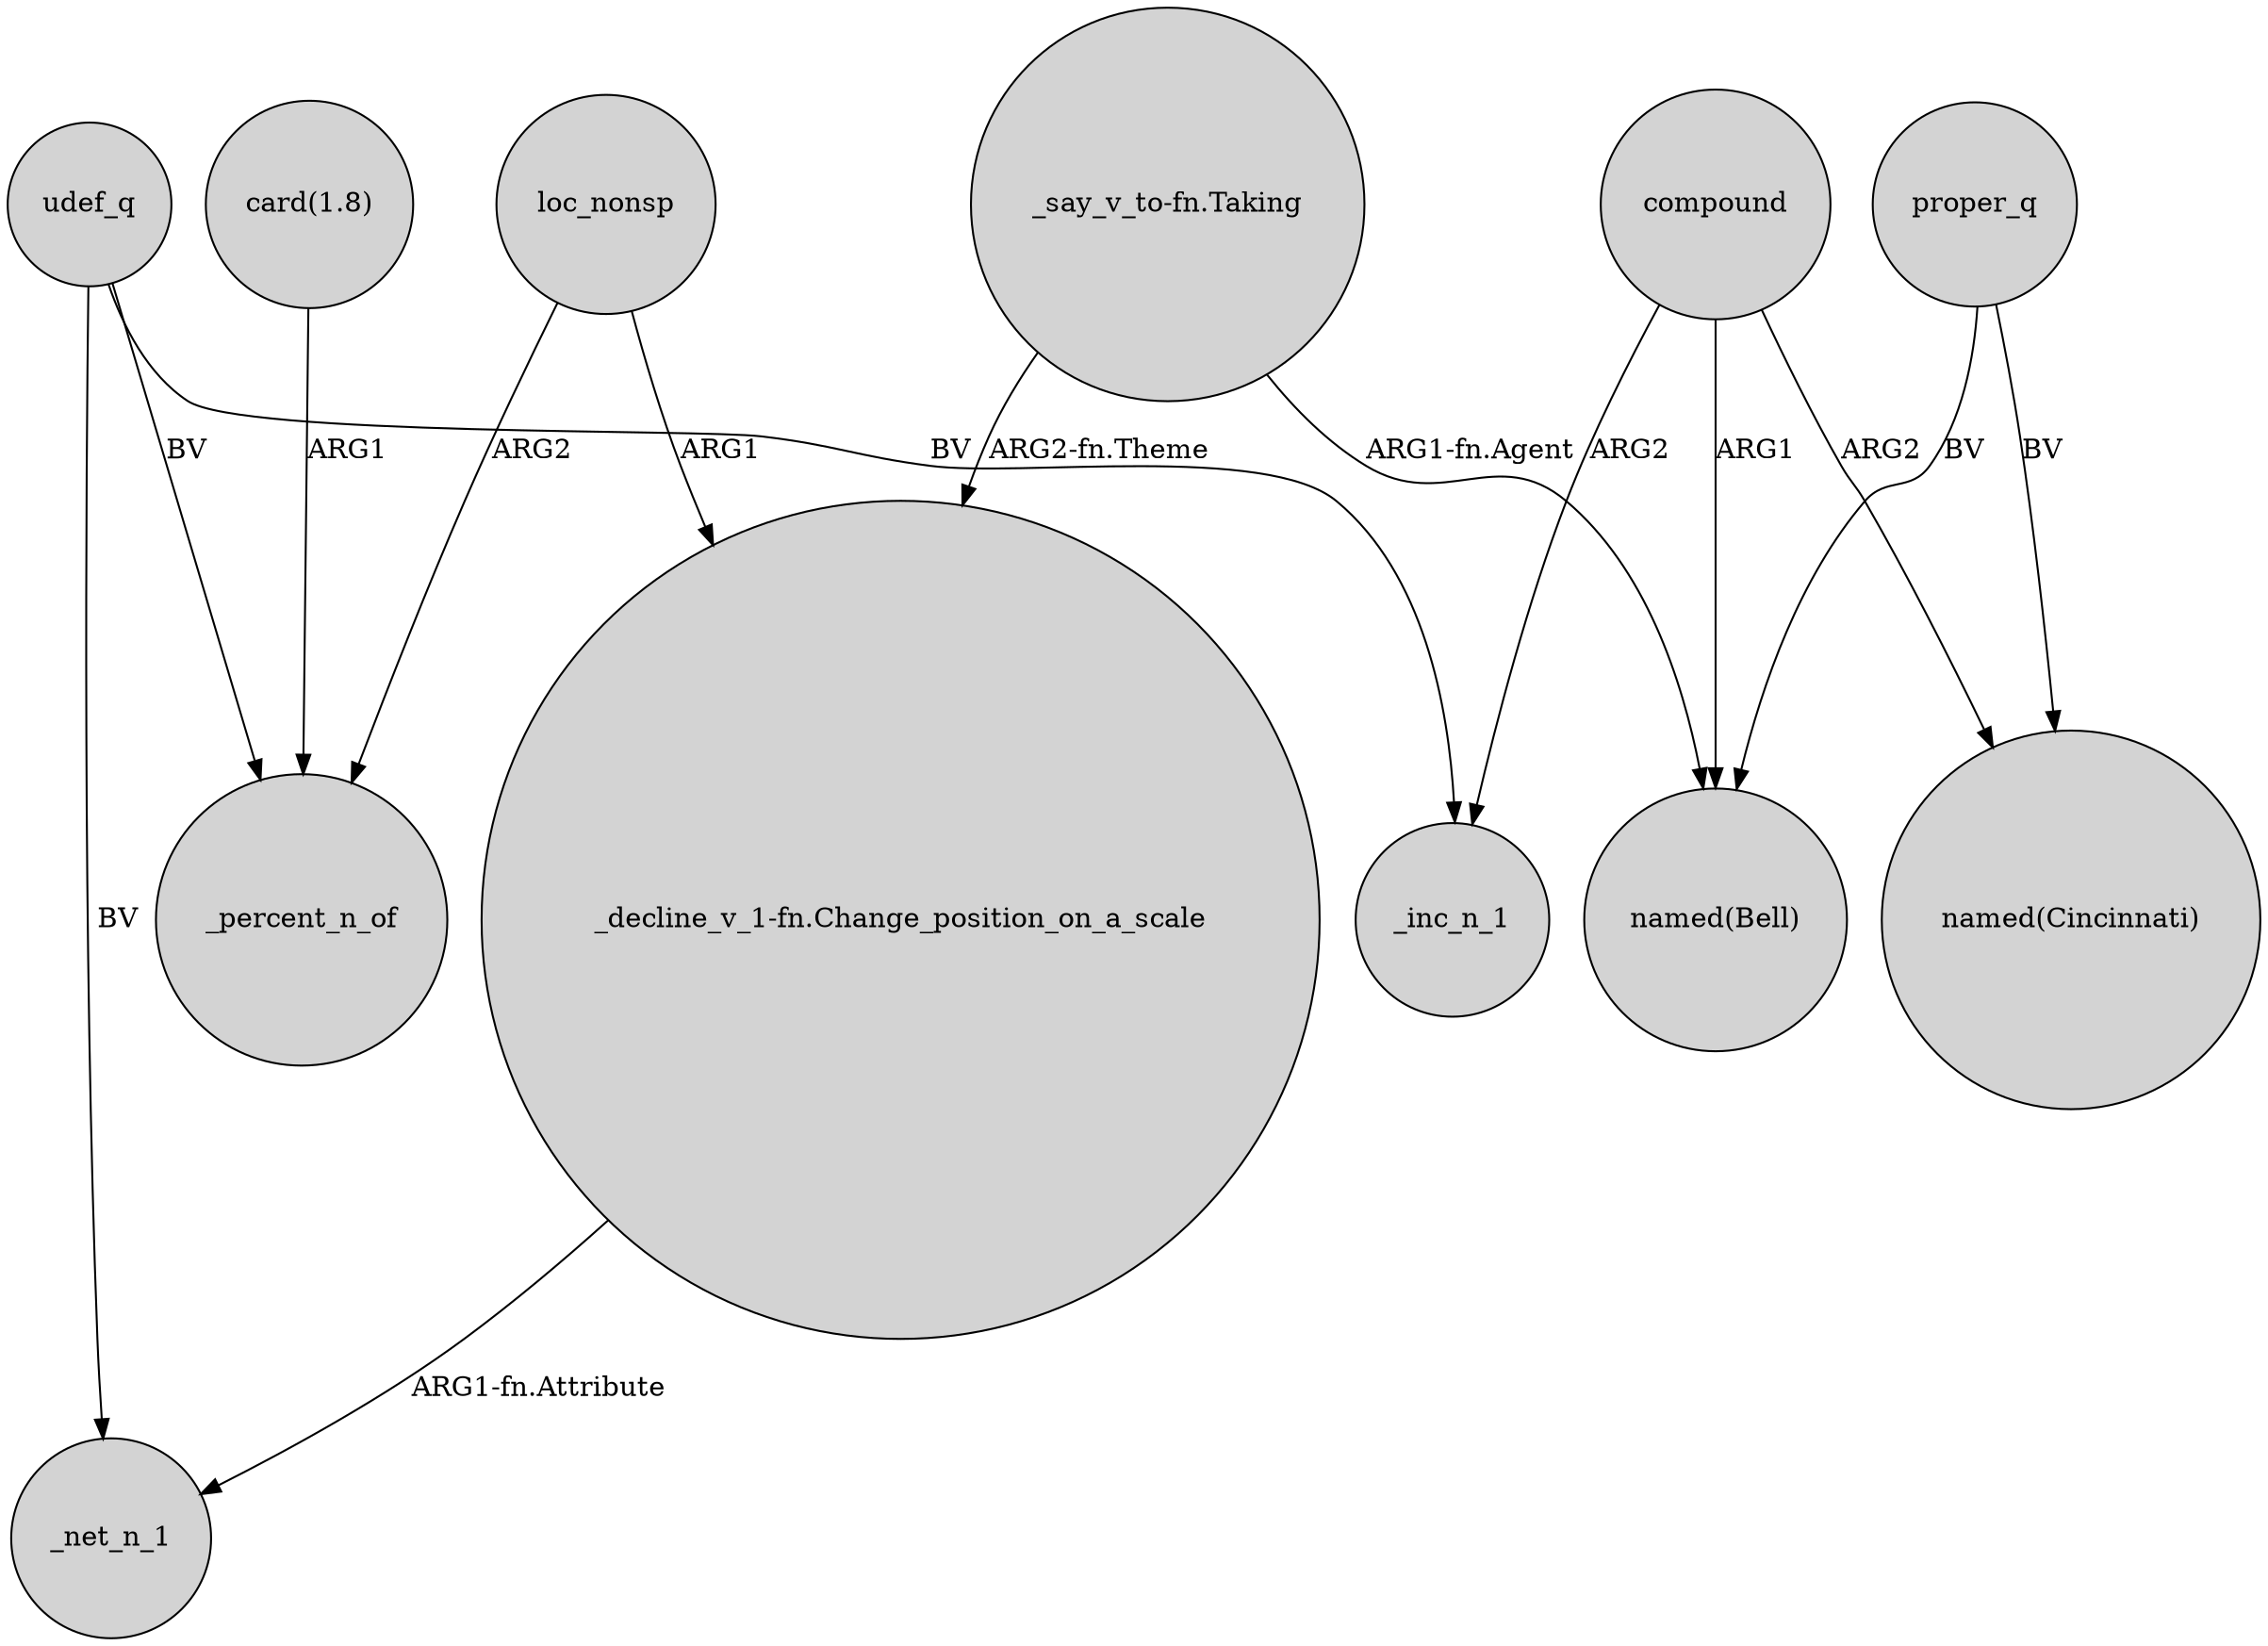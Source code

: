 digraph {
	node [shape=circle style=filled]
	udef_q -> _percent_n_of [label=BV]
	"_say_v_to-fn.Taking" -> "_decline_v_1-fn.Change_position_on_a_scale" [label="ARG2-fn.Theme"]
	udef_q -> _net_n_1 [label=BV]
	proper_q -> "named(Bell)" [label=BV]
	"card(1.8)" -> _percent_n_of [label=ARG1]
	"_decline_v_1-fn.Change_position_on_a_scale" -> _net_n_1 [label="ARG1-fn.Attribute"]
	loc_nonsp -> "_decline_v_1-fn.Change_position_on_a_scale" [label=ARG1]
	compound -> _inc_n_1 [label=ARG2]
	proper_q -> "named(Cincinnati)" [label=BV]
	compound -> "named(Cincinnati)" [label=ARG2]
	compound -> "named(Bell)" [label=ARG1]
	"_say_v_to-fn.Taking" -> "named(Bell)" [label="ARG1-fn.Agent"]
	udef_q -> _inc_n_1 [label=BV]
	loc_nonsp -> _percent_n_of [label=ARG2]
}
